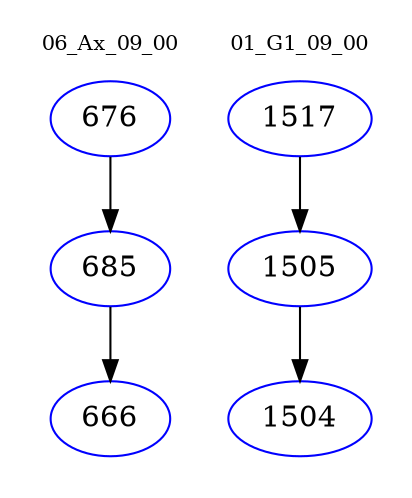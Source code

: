 digraph{
subgraph cluster_0 {
color = white
label = "06_Ax_09_00";
fontsize=10;
T0_676 [label="676", color="blue"]
T0_676 -> T0_685 [color="black"]
T0_685 [label="685", color="blue"]
T0_685 -> T0_666 [color="black"]
T0_666 [label="666", color="blue"]
}
subgraph cluster_1 {
color = white
label = "01_G1_09_00";
fontsize=10;
T1_1517 [label="1517", color="blue"]
T1_1517 -> T1_1505 [color="black"]
T1_1505 [label="1505", color="blue"]
T1_1505 -> T1_1504 [color="black"]
T1_1504 [label="1504", color="blue"]
}
}
